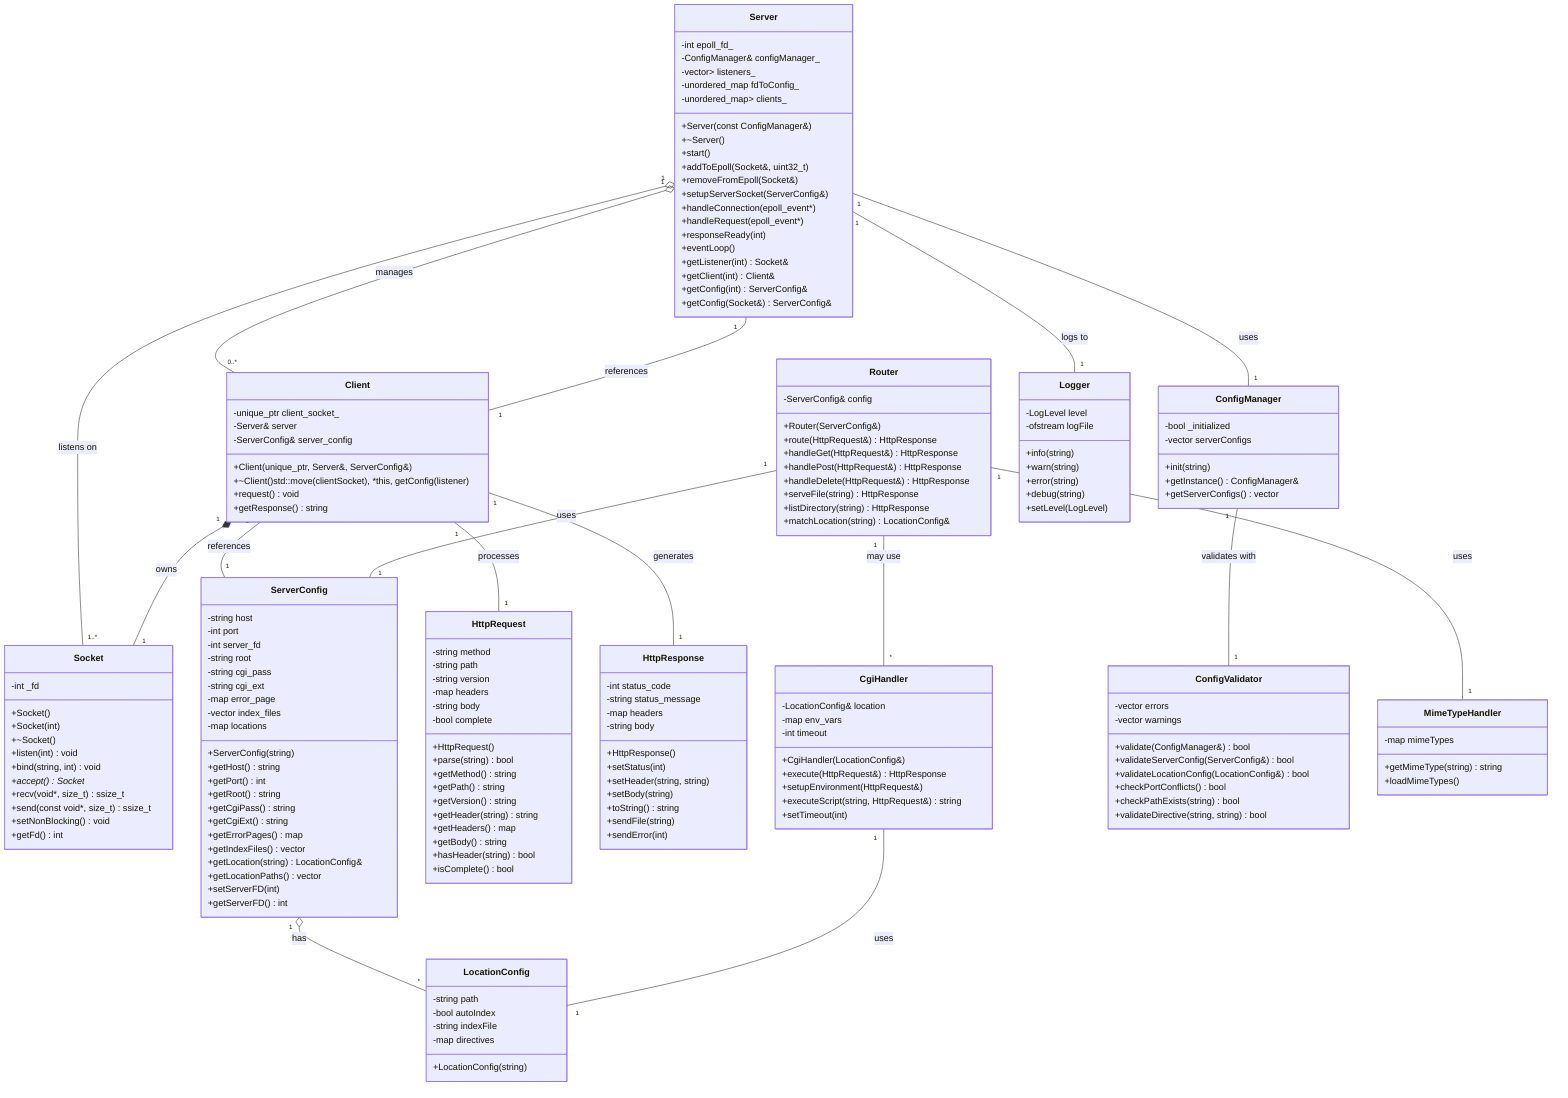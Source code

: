classDiagram
    direction TB

    class Server {
        +Server(const ConfigManager&)
        +~Server()
        +start()
        +addToEpoll(Socket&, uint32_t)
        +removeFromEpoll(Socket&)
        +setupServerSocket(ServerConfig&)
        +handleConnection(epoll_event*)
        +handleRequest(epoll_event*)
        +responseReady(int)
        +eventLoop()
        +getListener(int) Socket&
        +getClient(int) Client&
        +getConfig(int) ServerConfig&
        +getConfig(Socket&) ServerConfig&
        -int epoll_fd_
        -ConfigManager& configManager_
        -vector<unique_ptr<Socket>> listeners_
        -unordered_map<int, ServerConfig&> fdToConfig_
        -unordered_map<int, unique_ptr<Client>> clients_
    }

    class Socket {
        +Socket()
        +Socket(int)
        +~Socket()
        +listen(int) void
        +bind(string, int) void
        +accept() Socket*
        +recv(void*, size_t) ssize_t
        +send(const void*, size_t) ssize_t
        +setNonBlocking() void
        +getFd() int
        -int _fd
    }

    class Client {
        +Client(unique_ptr<Socket>, Server&, ServerConfig&)
        +~Client()std::move(clientSocket), *this, getConfig(listener)
        +request() void
        +getResponse() string
        -unique_ptr<Socket> client_socket_
        -Server& server
        -ServerConfig& server_config
    }

    class ConfigManager {
        +init(string)
        +getInstance() ConfigManager&
        +getServerConfigs() vector<ServerConfig>
        -bool _initialized
        -vector<ServerConfig> serverConfigs
    }

    class ServerConfig {
        +ServerConfig(string)
        +getHost() string
        +getPort() int
        +getRoot() string
        +getCgiPass() string
        +getCgiExt() string
        +getErrorPages() map<int,string>
        +getIndexFiles() vector<string>
        +getLocation(string) LocationConfig&
        +getLocationPaths() vector<string>
        +setServerFD(int)
        +getServerFD() int
        -string host
        -int port
        -int server_fd
        -string root
        -string cgi_pass
        -string cgi_ext
        -map<int,string> error_page
        -vector<string> index_files
        -map<string, LocationConfig> locations
    }

    class LocationConfig {
        +LocationConfig(string)
        -string path
        -bool autoIndex
        -string indexFile
        -map<string,string> directives
    }

    class HttpRequest {
        +HttpRequest()
        +parse(string) bool
        +getMethod() string
        +getPath() string
        +getVersion() string
        +getHeader(string) string
        +getHeaders() map<string,string>
        +getBody() string
        +hasHeader(string) bool
        +isComplete() bool
        -string method
        -string path
        -string version
        -map<string,string> headers
        -string body
        -bool complete
    }

    class HttpResponse {
        +HttpResponse()
        +setStatus(int)
        +setHeader(string, string)
        +setBody(string)
        +toString() string
        +sendFile(string)
        +sendError(int)
        -int status_code
        -string status_message
        -map<string,string> headers
        -string body
    }

    class Router {
        +Router(ServerConfig&)
        +route(HttpRequest&) HttpResponse
        +handleGet(HttpRequest&) HttpResponse
        +handlePost(HttpRequest&) HttpResponse
        +handleDelete(HttpRequest&) HttpResponse
        +serveFile(string) HttpResponse
        +listDirectory(string) HttpResponse
        +matchLocation(string) LocationConfig&
        -ServerConfig& config
    }

    class CgiHandler {
        +CgiHandler(LocationConfig&)
        +execute(HttpRequest&) HttpResponse
        +setupEnvironment(HttpRequest&)
        +executeScript(string, HttpRequest&) string
        +setTimeout(int)
        -LocationConfig& location
        -map<string,string> env_vars
        -int timeout
    }

    class ConfigValidator {
        +validate(ConfigManager&) bool
        +validateServerConfig(ServerConfig&) bool
        +validateLocationConfig(LocationConfig&) bool
        +checkPortConflicts() bool
        +checkPathExists(string) bool
        +validateDirective(string, string) bool
        -vector<string> errors
        -vector<string> warnings
    }

    class Logger {
        +info(string)
        +warn(string)
        +error(string)
        +debug(string)
        +setLevel(LogLevel)
        -LogLevel level
        -ofstream logFile
    }

    class MimeTypeHandler {
        +getMimeType(string) string
        +loadMimeTypes()
        -map<string,string> mimeTypes
    }

    Server "1" o-- "1..*" Socket : listens on
    Server "1" o-- "0..*" Client : manages
    Server "1" -- "1" ConfigManager : uses
    Client "1" *-- "1" Socket : owns
    Client "1" -- "1" Server : references
    Client "1" -- "1" ServerConfig : references
    Client "1" -- "1" HttpRequest : processes
    Client "1" -- "1" HttpResponse : generates
    ServerConfig "1" o-- "*" LocationConfig : has
    Router "1" -- "1" ServerConfig : uses
    Router "1" -- "*" CgiHandler : may use
    CgiHandler "1" -- "1" LocationConfig : uses
    ConfigManager "1" -- "1" ConfigValidator : validates with
    Router "1" -- "1" MimeTypeHandler : uses
    Server "1" -- "1" Logger : logs to